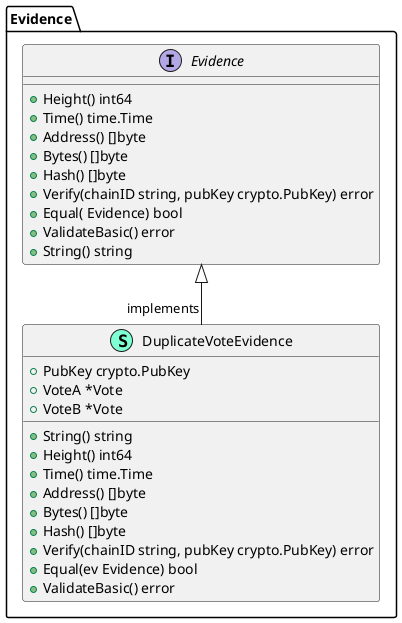 @startuml
namespace Evidence {
    class DuplicateVoteEvidence << (S,Aquamarine) >> {
        + PubKey crypto.PubKey
        + VoteA *Vote
        + VoteB *Vote

        + String() string
        + Height() int64
        + Time() time.Time
        + Address() []byte
        + Bytes() []byte
        + Hash() []byte
        + Verify(chainID string, pubKey crypto.PubKey) error
        + Equal(ev Evidence) bool
        + ValidateBasic() error

    }

    interface Evidence  {
        + Height() int64
        + Time() time.Time
        + Address() []byte
        + Bytes() []byte
        + Hash() []byte
        + Verify(chainID string, pubKey crypto.PubKey) error
        + Equal( Evidence) bool
        + ValidateBasic() error
        + String() string

    }

}

"Evidence.Evidence" <|-- "implements""Evidence.DuplicateVoteEvidence"

@enduml